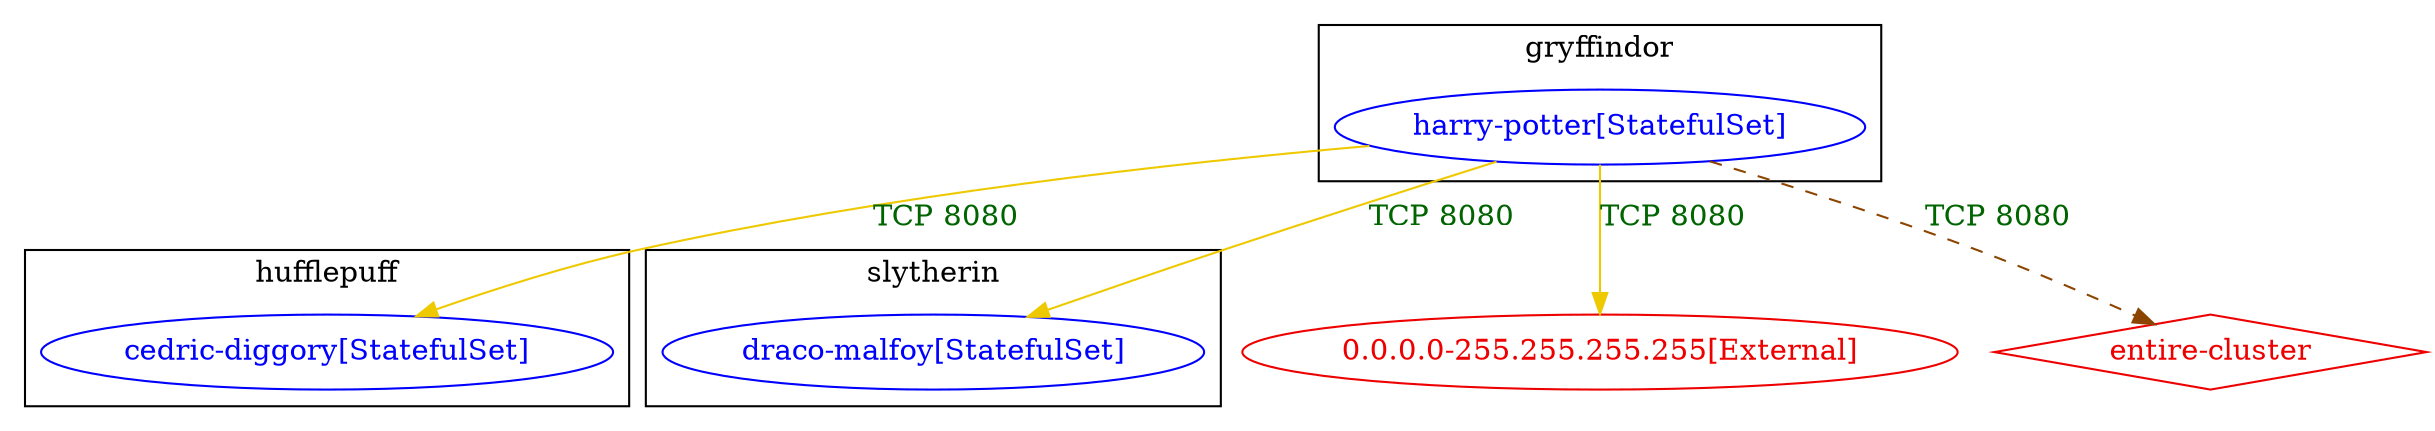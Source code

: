 digraph {
	subgraph "cluster_gryffindor" {
		color="black"
		fontcolor="black"
		"gryffindor/harry-potter[StatefulSet]" [label="harry-potter[StatefulSet]" color="blue" fontcolor="blue"]
		label="gryffindor"
	}
	subgraph "cluster_hufflepuff" {
		color="black"
		fontcolor="black"
		"hufflepuff/cedric-diggory[StatefulSet]" [label="cedric-diggory[StatefulSet]" color="blue" fontcolor="blue"]
		label="hufflepuff"
	}
	subgraph "cluster_slytherin" {
		color="black"
		fontcolor="black"
		"slytherin/draco-malfoy[StatefulSet]" [label="draco-malfoy[StatefulSet]" color="blue" fontcolor="blue"]
		label="slytherin"
	}
	"0.0.0.0-255.255.255.255[External]" [label="0.0.0.0-255.255.255.255[External]" color="red2" fontcolor="red2"]
	"entire-cluster" [label="entire-cluster" color="red2" fontcolor="red2" shape=diamond]
	"gryffindor/harry-potter[StatefulSet]" -> "0.0.0.0-255.255.255.255[External]" [label="TCP 8080" color="gold2" fontcolor="darkgreen" weight=1]
	"gryffindor/harry-potter[StatefulSet]" -> "entire-cluster" [label="TCP 8080" color="darkorange4" fontcolor="darkgreen" weight=0.5 style=dashed]
	"gryffindor/harry-potter[StatefulSet]" -> "hufflepuff/cedric-diggory[StatefulSet]" [label="TCP 8080" color="gold2" fontcolor="darkgreen" weight=0.5]
	"gryffindor/harry-potter[StatefulSet]" -> "slytherin/draco-malfoy[StatefulSet]" [label="TCP 8080" color="gold2" fontcolor="darkgreen" weight=0.5]
}